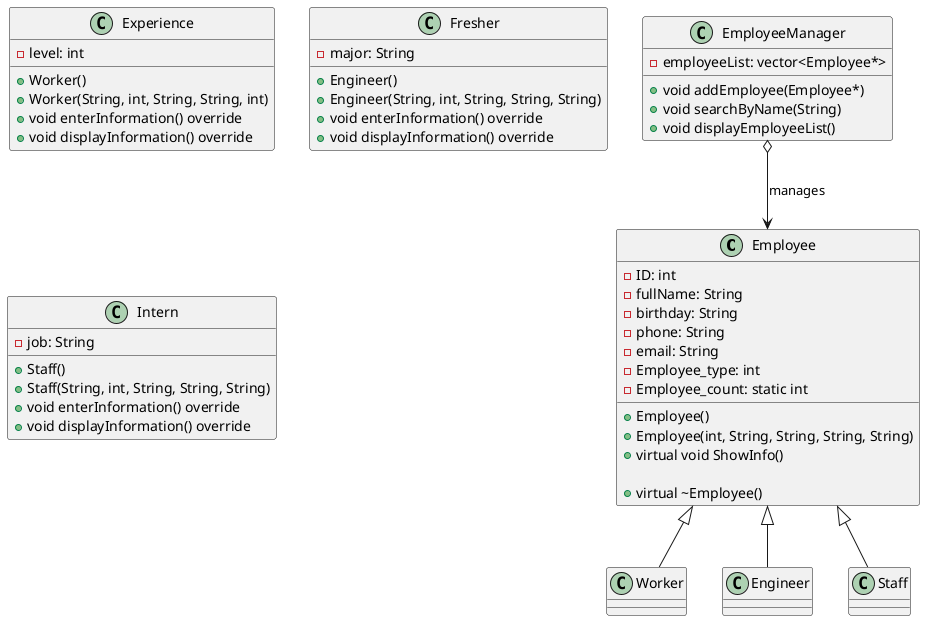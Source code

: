 @startuml

class Employee {
  - ID: int
  - fullName: String
  - birthday: String
  - phone: String
  - email: String
  - Employee_type: int
  - Employee_count: static int
  + Employee()
  + Employee(int, String, String, String, String)
  + virtual void ShowInfo()
  
  + virtual ~Employee()
}

class Experience {
  - level: int
  + Worker()
  + Worker(String, int, String, String, int)
  + void enterInformation() override
  + void displayInformation() override
}

class Fresher {
  - major: String
  + Engineer()
  + Engineer(String, int, String, String, String)
  + void enterInformation() override
  + void displayInformation() override
}

class Intern {
  - job: String
  + Staff()
  + Staff(String, int, String, String, String)
  + void enterInformation() override
  + void displayInformation() override
}

class EmployeeManager {
  - employeeList: vector<Employee*>
  + void addEmployee(Employee*)
  + void searchByName(String)
  + void displayEmployeeList()
}

Employee <|-- Worker
Employee <|-- Engineer
Employee <|-- Staff
EmployeeManager o--> Employee : manages

@enduml

